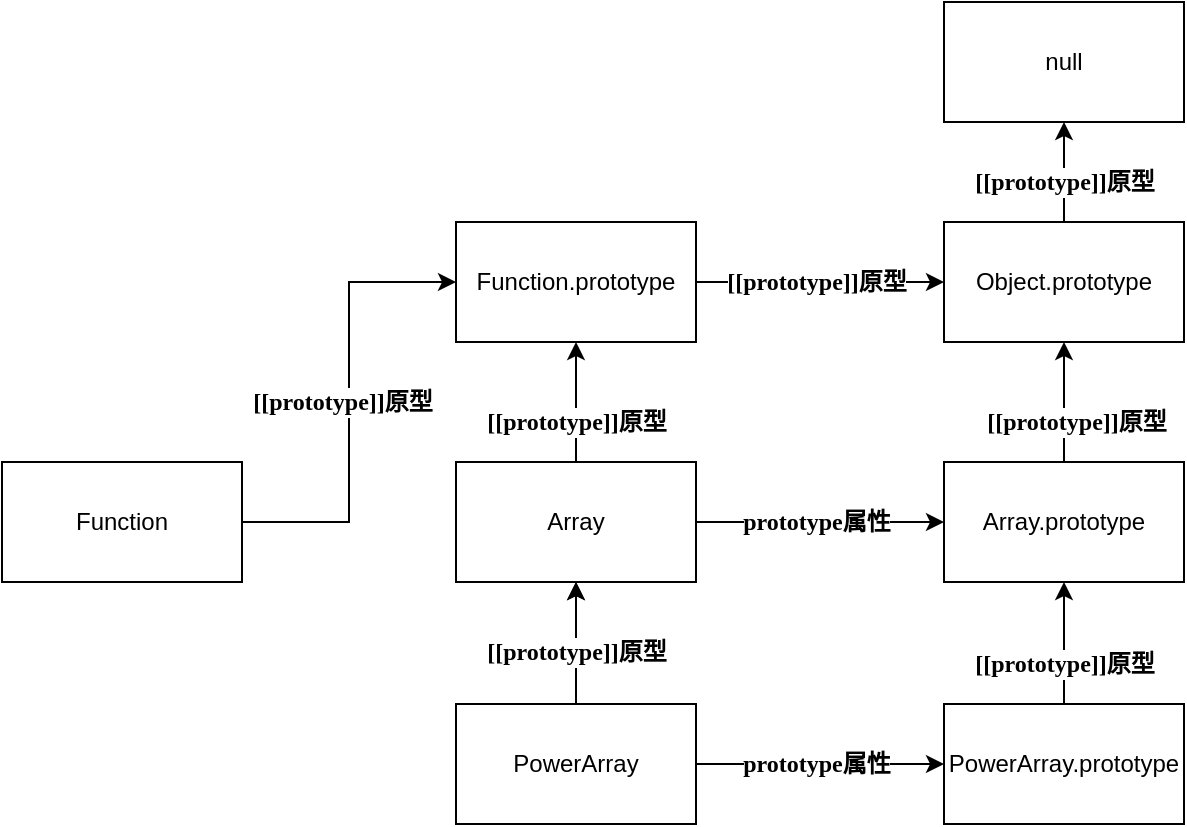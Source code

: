 <mxfile version="22.1.7" type="device">
  <diagram name="第 1 页" id="X3ahTAYkUCE8FrsZ0n8k">
    <mxGraphModel dx="1050" dy="573" grid="1" gridSize="10" guides="1" tooltips="1" connect="1" arrows="1" fold="1" page="1" pageScale="1" pageWidth="827" pageHeight="1169" math="0" shadow="0">
      <root>
        <mxCell id="0" />
        <mxCell id="1" parent="0" />
        <mxCell id="51ZbzrhmolabD_fzOHKG-3" style="edgeStyle=orthogonalEdgeStyle;rounded=0;orthogonalLoop=1;jettySize=auto;html=1;exitX=0.5;exitY=0;exitDx=0;exitDy=0;entryX=0.5;entryY=1;entryDx=0;entryDy=0;" edge="1" parent="1" source="51ZbzrhmolabD_fzOHKG-1" target="51ZbzrhmolabD_fzOHKG-2">
          <mxGeometry relative="1" as="geometry" />
        </mxCell>
        <mxCell id="51ZbzrhmolabD_fzOHKG-1" value="Object.prototype" style="rounded=0;whiteSpace=wrap;html=1;" vertex="1" parent="1">
          <mxGeometry x="561" y="220" width="120" height="60" as="geometry" />
        </mxCell>
        <mxCell id="51ZbzrhmolabD_fzOHKG-2" value="null" style="rounded=0;whiteSpace=wrap;html=1;" vertex="1" parent="1">
          <mxGeometry x="561" y="110" width="120" height="60" as="geometry" />
        </mxCell>
        <mxCell id="51ZbzrhmolabD_fzOHKG-6" style="edgeStyle=orthogonalEdgeStyle;rounded=0;orthogonalLoop=1;jettySize=auto;html=1;exitX=0.5;exitY=0;exitDx=0;exitDy=0;entryX=0.5;entryY=1;entryDx=0;entryDy=0;" edge="1" parent="1" source="51ZbzrhmolabD_fzOHKG-4" target="51ZbzrhmolabD_fzOHKG-1">
          <mxGeometry relative="1" as="geometry" />
        </mxCell>
        <mxCell id="51ZbzrhmolabD_fzOHKG-4" value="Array.prototype" style="rounded=0;whiteSpace=wrap;html=1;" vertex="1" parent="1">
          <mxGeometry x="561" y="340" width="120" height="60" as="geometry" />
        </mxCell>
        <mxCell id="51ZbzrhmolabD_fzOHKG-20" style="edgeStyle=orthogonalEdgeStyle;rounded=0;orthogonalLoop=1;jettySize=auto;html=1;exitX=0.5;exitY=0;exitDx=0;exitDy=0;entryX=0.5;entryY=1;entryDx=0;entryDy=0;" edge="1" parent="1" source="51ZbzrhmolabD_fzOHKG-5" target="51ZbzrhmolabD_fzOHKG-4">
          <mxGeometry relative="1" as="geometry" />
        </mxCell>
        <mxCell id="51ZbzrhmolabD_fzOHKG-5" value="PowerArray.prototype" style="rounded=0;whiteSpace=wrap;html=1;" vertex="1" parent="1">
          <mxGeometry x="561" y="461" width="120" height="60" as="geometry" />
        </mxCell>
        <mxCell id="51ZbzrhmolabD_fzOHKG-8" style="edgeStyle=orthogonalEdgeStyle;rounded=0;orthogonalLoop=1;jettySize=auto;html=1;exitX=1;exitY=0.5;exitDx=0;exitDy=0;entryX=0;entryY=0.5;entryDx=0;entryDy=0;" edge="1" parent="1" source="51ZbzrhmolabD_fzOHKG-7" target="51ZbzrhmolabD_fzOHKG-4">
          <mxGeometry relative="1" as="geometry" />
        </mxCell>
        <mxCell id="51ZbzrhmolabD_fzOHKG-9" value="prototype属性" style="edgeLabel;html=1;align=center;verticalAlign=middle;resizable=0;points=[];fontFamily=Comic Sans MS;fontSize=12;fontStyle=1" vertex="1" connectable="0" parent="51ZbzrhmolabD_fzOHKG-8">
          <mxGeometry x="0.052" y="1" relative="1" as="geometry">
            <mxPoint x="-5" y="1" as="offset" />
          </mxGeometry>
        </mxCell>
        <mxCell id="51ZbzrhmolabD_fzOHKG-26" style="edgeStyle=orthogonalEdgeStyle;rounded=0;orthogonalLoop=1;jettySize=auto;html=1;exitX=0.5;exitY=0;exitDx=0;exitDy=0;entryX=0.5;entryY=1;entryDx=0;entryDy=0;" edge="1" parent="1" source="51ZbzrhmolabD_fzOHKG-7" target="51ZbzrhmolabD_fzOHKG-22">
          <mxGeometry relative="1" as="geometry" />
        </mxCell>
        <mxCell id="51ZbzrhmolabD_fzOHKG-7" value="Array" style="rounded=0;whiteSpace=wrap;html=1;" vertex="1" parent="1">
          <mxGeometry x="317" y="340" width="120" height="60" as="geometry" />
        </mxCell>
        <mxCell id="51ZbzrhmolabD_fzOHKG-11" style="edgeStyle=orthogonalEdgeStyle;rounded=0;orthogonalLoop=1;jettySize=auto;html=1;exitX=0.5;exitY=0;exitDx=0;exitDy=0;entryX=0.5;entryY=1;entryDx=0;entryDy=0;" edge="1" parent="1" source="51ZbzrhmolabD_fzOHKG-10" target="51ZbzrhmolabD_fzOHKG-7">
          <mxGeometry relative="1" as="geometry" />
        </mxCell>
        <mxCell id="51ZbzrhmolabD_fzOHKG-13" value="" style="edgeStyle=orthogonalEdgeStyle;rounded=0;orthogonalLoop=1;jettySize=auto;html=1;" edge="1" parent="1" source="51ZbzrhmolabD_fzOHKG-10" target="51ZbzrhmolabD_fzOHKG-7">
          <mxGeometry relative="1" as="geometry">
            <Array as="points">
              <mxPoint x="377" y="430" />
              <mxPoint x="377" y="430" />
            </Array>
          </mxGeometry>
        </mxCell>
        <mxCell id="51ZbzrhmolabD_fzOHKG-16" value="[[prototype]]原型" style="edgeLabel;html=1;align=center;verticalAlign=middle;resizable=0;points=[];fontStyle=1;fontFamily=Comic Sans MS;fontSize=12;" vertex="1" connectable="0" parent="51ZbzrhmolabD_fzOHKG-13">
          <mxGeometry x="-0.144" y="2" relative="1" as="geometry">
            <mxPoint x="2" as="offset" />
          </mxGeometry>
        </mxCell>
        <mxCell id="51ZbzrhmolabD_fzOHKG-17" style="edgeStyle=orthogonalEdgeStyle;rounded=0;orthogonalLoop=1;jettySize=auto;html=1;entryX=0;entryY=0.5;entryDx=0;entryDy=0;" edge="1" parent="1" source="51ZbzrhmolabD_fzOHKG-10" target="51ZbzrhmolabD_fzOHKG-5">
          <mxGeometry relative="1" as="geometry">
            <Array as="points">
              <mxPoint x="487" y="491" />
              <mxPoint x="487" y="491" />
            </Array>
          </mxGeometry>
        </mxCell>
        <mxCell id="51ZbzrhmolabD_fzOHKG-10" value="PowerArray" style="rounded=0;whiteSpace=wrap;html=1;" vertex="1" parent="1">
          <mxGeometry x="317" y="461" width="120" height="60" as="geometry" />
        </mxCell>
        <mxCell id="51ZbzrhmolabD_fzOHKG-18" value="prototype属性" style="edgeLabel;html=1;align=center;verticalAlign=middle;resizable=0;points=[];fontFamily=Comic Sans MS;fontSize=12;fontStyle=1" vertex="1" connectable="0" parent="1">
          <mxGeometry x="497" y="491" as="geometry" />
        </mxCell>
        <mxCell id="51ZbzrhmolabD_fzOHKG-19" value="[[prototype]]原型" style="edgeLabel;html=1;align=center;verticalAlign=middle;resizable=0;points=[];fontStyle=1;fontFamily=Comic Sans MS;fontSize=12;" vertex="1" connectable="0" parent="1">
          <mxGeometry x="621" y="441" as="geometry" />
        </mxCell>
        <mxCell id="51ZbzrhmolabD_fzOHKG-23" style="edgeStyle=orthogonalEdgeStyle;rounded=0;orthogonalLoop=1;jettySize=auto;html=1;entryX=0;entryY=0.5;entryDx=0;entryDy=0;" edge="1" parent="1" source="51ZbzrhmolabD_fzOHKG-22" target="51ZbzrhmolabD_fzOHKG-1">
          <mxGeometry relative="1" as="geometry" />
        </mxCell>
        <mxCell id="51ZbzrhmolabD_fzOHKG-22" value="Function.prototype" style="rounded=0;whiteSpace=wrap;html=1;" vertex="1" parent="1">
          <mxGeometry x="317" y="220" width="120" height="60" as="geometry" />
        </mxCell>
        <mxCell id="51ZbzrhmolabD_fzOHKG-25" value="[[prototype]]原型" style="edgeLabel;html=1;align=center;verticalAlign=middle;resizable=0;points=[];fontStyle=1;fontFamily=Comic Sans MS;fontSize=12;" vertex="1" connectable="0" parent="1">
          <mxGeometry x="497" y="250" as="geometry" />
        </mxCell>
        <mxCell id="51ZbzrhmolabD_fzOHKG-27" value="[[prototype]]原型" style="edgeLabel;html=1;align=center;verticalAlign=middle;resizable=0;points=[];fontStyle=1;fontFamily=Comic Sans MS;fontSize=12;" vertex="1" connectable="0" parent="1">
          <mxGeometry x="377" y="320" as="geometry" />
        </mxCell>
        <mxCell id="51ZbzrhmolabD_fzOHKG-28" value="[[prototype]]原型" style="edgeLabel;html=1;align=center;verticalAlign=middle;resizable=0;points=[];fontStyle=1;fontFamily=Comic Sans MS;fontSize=12;" vertex="1" connectable="0" parent="1">
          <mxGeometry x="627" y="320" as="geometry" />
        </mxCell>
        <mxCell id="51ZbzrhmolabD_fzOHKG-29" value="[[prototype]]原型" style="edgeLabel;html=1;align=center;verticalAlign=middle;resizable=0;points=[];fontStyle=1;fontFamily=Comic Sans MS;fontSize=12;" vertex="1" connectable="0" parent="1">
          <mxGeometry x="621" y="200" as="geometry" />
        </mxCell>
        <mxCell id="51ZbzrhmolabD_fzOHKG-33" style="edgeStyle=orthogonalEdgeStyle;rounded=0;orthogonalLoop=1;jettySize=auto;html=1;entryX=0;entryY=0.5;entryDx=0;entryDy=0;" edge="1" parent="1" source="51ZbzrhmolabD_fzOHKG-30" target="51ZbzrhmolabD_fzOHKG-22">
          <mxGeometry relative="1" as="geometry" />
        </mxCell>
        <mxCell id="51ZbzrhmolabD_fzOHKG-30" value="Function" style="rounded=0;whiteSpace=wrap;html=1;" vertex="1" parent="1">
          <mxGeometry x="90" y="340" width="120" height="60" as="geometry" />
        </mxCell>
        <mxCell id="51ZbzrhmolabD_fzOHKG-32" value="[[prototype]]原型" style="edgeLabel;html=1;align=center;verticalAlign=middle;resizable=0;points=[];fontStyle=1;fontFamily=Comic Sans MS;fontSize=12;" vertex="1" connectable="0" parent="1">
          <mxGeometry x="260" y="310" as="geometry" />
        </mxCell>
      </root>
    </mxGraphModel>
  </diagram>
</mxfile>
